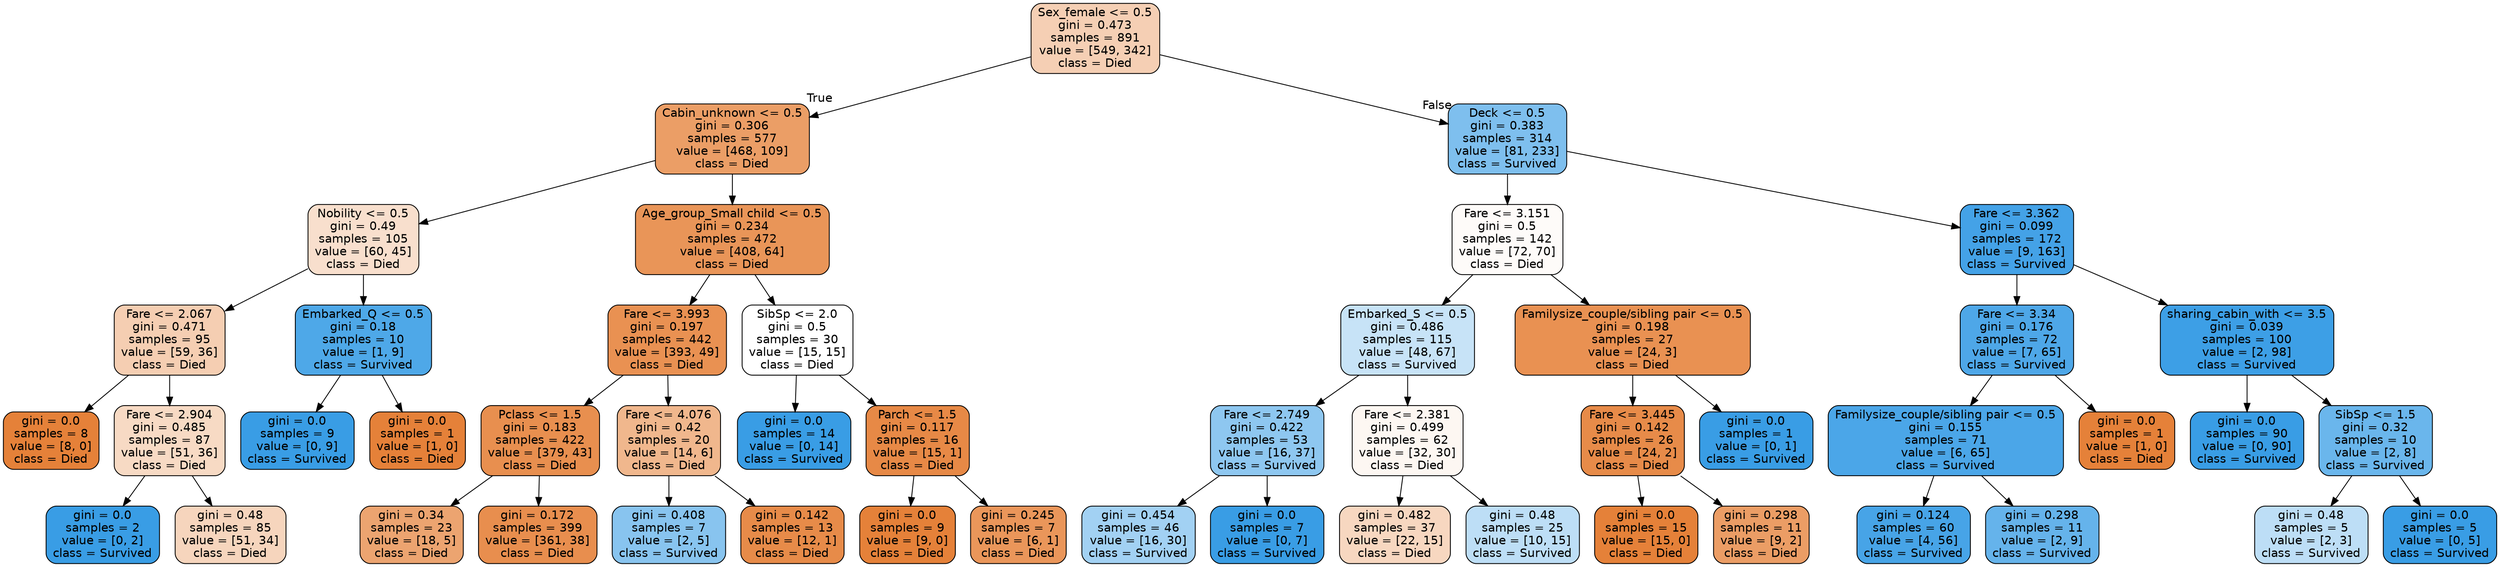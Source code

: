 digraph Tree {
node [shape=box, style="filled, rounded", color="black", fontname=helvetica] ;
edge [fontname=helvetica] ;
0 [label="Sex_female <= 0.5\ngini = 0.473\nsamples = 891\nvalue = [549, 342]\nclass = Died", fillcolor="#e5813960"] ;
1 [label="Cabin_unknown <= 0.5\ngini = 0.306\nsamples = 577\nvalue = [468, 109]\nclass = Died", fillcolor="#e58139c4"] ;
0 -> 1 [labeldistance=2.5, labelangle=45, headlabel="True"] ;
2 [label="Nobility <= 0.5\ngini = 0.49\nsamples = 105\nvalue = [60, 45]\nclass = Died", fillcolor="#e5813940"] ;
1 -> 2 ;
3 [label="Fare <= 2.067\ngini = 0.471\nsamples = 95\nvalue = [59, 36]\nclass = Died", fillcolor="#e5813963"] ;
2 -> 3 ;
4 [label="gini = 0.0\nsamples = 8\nvalue = [8, 0]\nclass = Died", fillcolor="#e58139ff"] ;
3 -> 4 ;
5 [label="Fare <= 2.904\ngini = 0.485\nsamples = 87\nvalue = [51, 36]\nclass = Died", fillcolor="#e581394b"] ;
3 -> 5 ;
6 [label="gini = 0.0\nsamples = 2\nvalue = [0, 2]\nclass = Survived", fillcolor="#399de5ff"] ;
5 -> 6 ;
7 [label="gini = 0.48\nsamples = 85\nvalue = [51, 34]\nclass = Died", fillcolor="#e5813955"] ;
5 -> 7 ;
8 [label="Embarked_Q <= 0.5\ngini = 0.18\nsamples = 10\nvalue = [1, 9]\nclass = Survived", fillcolor="#399de5e3"] ;
2 -> 8 ;
9 [label="gini = 0.0\nsamples = 9\nvalue = [0, 9]\nclass = Survived", fillcolor="#399de5ff"] ;
8 -> 9 ;
10 [label="gini = 0.0\nsamples = 1\nvalue = [1, 0]\nclass = Died", fillcolor="#e58139ff"] ;
8 -> 10 ;
11 [label="Age_group_Small child <= 0.5\ngini = 0.234\nsamples = 472\nvalue = [408, 64]\nclass = Died", fillcolor="#e58139d7"] ;
1 -> 11 ;
12 [label="Fare <= 3.993\ngini = 0.197\nsamples = 442\nvalue = [393, 49]\nclass = Died", fillcolor="#e58139df"] ;
11 -> 12 ;
13 [label="Pclass <= 1.5\ngini = 0.183\nsamples = 422\nvalue = [379, 43]\nclass = Died", fillcolor="#e58139e2"] ;
12 -> 13 ;
14 [label="gini = 0.34\nsamples = 23\nvalue = [18, 5]\nclass = Died", fillcolor="#e58139b8"] ;
13 -> 14 ;
15 [label="gini = 0.172\nsamples = 399\nvalue = [361, 38]\nclass = Died", fillcolor="#e58139e4"] ;
13 -> 15 ;
16 [label="Fare <= 4.076\ngini = 0.42\nsamples = 20\nvalue = [14, 6]\nclass = Died", fillcolor="#e5813992"] ;
12 -> 16 ;
17 [label="gini = 0.408\nsamples = 7\nvalue = [2, 5]\nclass = Survived", fillcolor="#399de599"] ;
16 -> 17 ;
18 [label="gini = 0.142\nsamples = 13\nvalue = [12, 1]\nclass = Died", fillcolor="#e58139ea"] ;
16 -> 18 ;
19 [label="SibSp <= 2.0\ngini = 0.5\nsamples = 30\nvalue = [15, 15]\nclass = Died", fillcolor="#e5813900"] ;
11 -> 19 ;
20 [label="gini = 0.0\nsamples = 14\nvalue = [0, 14]\nclass = Survived", fillcolor="#399de5ff"] ;
19 -> 20 ;
21 [label="Parch <= 1.5\ngini = 0.117\nsamples = 16\nvalue = [15, 1]\nclass = Died", fillcolor="#e58139ee"] ;
19 -> 21 ;
22 [label="gini = 0.0\nsamples = 9\nvalue = [9, 0]\nclass = Died", fillcolor="#e58139ff"] ;
21 -> 22 ;
23 [label="gini = 0.245\nsamples = 7\nvalue = [6, 1]\nclass = Died", fillcolor="#e58139d4"] ;
21 -> 23 ;
24 [label="Deck <= 0.5\ngini = 0.383\nsamples = 314\nvalue = [81, 233]\nclass = Survived", fillcolor="#399de5a6"] ;
0 -> 24 [labeldistance=2.5, labelangle=-45, headlabel="False"] ;
25 [label="Fare <= 3.151\ngini = 0.5\nsamples = 142\nvalue = [72, 70]\nclass = Died", fillcolor="#e5813907"] ;
24 -> 25 ;
26 [label="Embarked_S <= 0.5\ngini = 0.486\nsamples = 115\nvalue = [48, 67]\nclass = Survived", fillcolor="#399de548"] ;
25 -> 26 ;
27 [label="Fare <= 2.749\ngini = 0.422\nsamples = 53\nvalue = [16, 37]\nclass = Survived", fillcolor="#399de591"] ;
26 -> 27 ;
28 [label="gini = 0.454\nsamples = 46\nvalue = [16, 30]\nclass = Survived", fillcolor="#399de577"] ;
27 -> 28 ;
29 [label="gini = 0.0\nsamples = 7\nvalue = [0, 7]\nclass = Survived", fillcolor="#399de5ff"] ;
27 -> 29 ;
30 [label="Fare <= 2.381\ngini = 0.499\nsamples = 62\nvalue = [32, 30]\nclass = Died", fillcolor="#e5813910"] ;
26 -> 30 ;
31 [label="gini = 0.482\nsamples = 37\nvalue = [22, 15]\nclass = Died", fillcolor="#e5813951"] ;
30 -> 31 ;
32 [label="gini = 0.48\nsamples = 25\nvalue = [10, 15]\nclass = Survived", fillcolor="#399de555"] ;
30 -> 32 ;
33 [label="Familysize_couple/sibling pair <= 0.5\ngini = 0.198\nsamples = 27\nvalue = [24, 3]\nclass = Died", fillcolor="#e58139df"] ;
25 -> 33 ;
34 [label="Fare <= 3.445\ngini = 0.142\nsamples = 26\nvalue = [24, 2]\nclass = Died", fillcolor="#e58139ea"] ;
33 -> 34 ;
35 [label="gini = 0.0\nsamples = 15\nvalue = [15, 0]\nclass = Died", fillcolor="#e58139ff"] ;
34 -> 35 ;
36 [label="gini = 0.298\nsamples = 11\nvalue = [9, 2]\nclass = Died", fillcolor="#e58139c6"] ;
34 -> 36 ;
37 [label="gini = 0.0\nsamples = 1\nvalue = [0, 1]\nclass = Survived", fillcolor="#399de5ff"] ;
33 -> 37 ;
38 [label="Fare <= 3.362\ngini = 0.099\nsamples = 172\nvalue = [9, 163]\nclass = Survived", fillcolor="#399de5f1"] ;
24 -> 38 ;
39 [label="Fare <= 3.34\ngini = 0.176\nsamples = 72\nvalue = [7, 65]\nclass = Survived", fillcolor="#399de5e4"] ;
38 -> 39 ;
40 [label="Familysize_couple/sibling pair <= 0.5\ngini = 0.155\nsamples = 71\nvalue = [6, 65]\nclass = Survived", fillcolor="#399de5e7"] ;
39 -> 40 ;
41 [label="gini = 0.124\nsamples = 60\nvalue = [4, 56]\nclass = Survived", fillcolor="#399de5ed"] ;
40 -> 41 ;
42 [label="gini = 0.298\nsamples = 11\nvalue = [2, 9]\nclass = Survived", fillcolor="#399de5c6"] ;
40 -> 42 ;
43 [label="gini = 0.0\nsamples = 1\nvalue = [1, 0]\nclass = Died", fillcolor="#e58139ff"] ;
39 -> 43 ;
44 [label="sharing_cabin_with <= 3.5\ngini = 0.039\nsamples = 100\nvalue = [2, 98]\nclass = Survived", fillcolor="#399de5fa"] ;
38 -> 44 ;
45 [label="gini = 0.0\nsamples = 90\nvalue = [0, 90]\nclass = Survived", fillcolor="#399de5ff"] ;
44 -> 45 ;
46 [label="SibSp <= 1.5\ngini = 0.32\nsamples = 10\nvalue = [2, 8]\nclass = Survived", fillcolor="#399de5bf"] ;
44 -> 46 ;
47 [label="gini = 0.48\nsamples = 5\nvalue = [2, 3]\nclass = Survived", fillcolor="#399de555"] ;
46 -> 47 ;
48 [label="gini = 0.0\nsamples = 5\nvalue = [0, 5]\nclass = Survived", fillcolor="#399de5ff"] ;
46 -> 48 ;
}